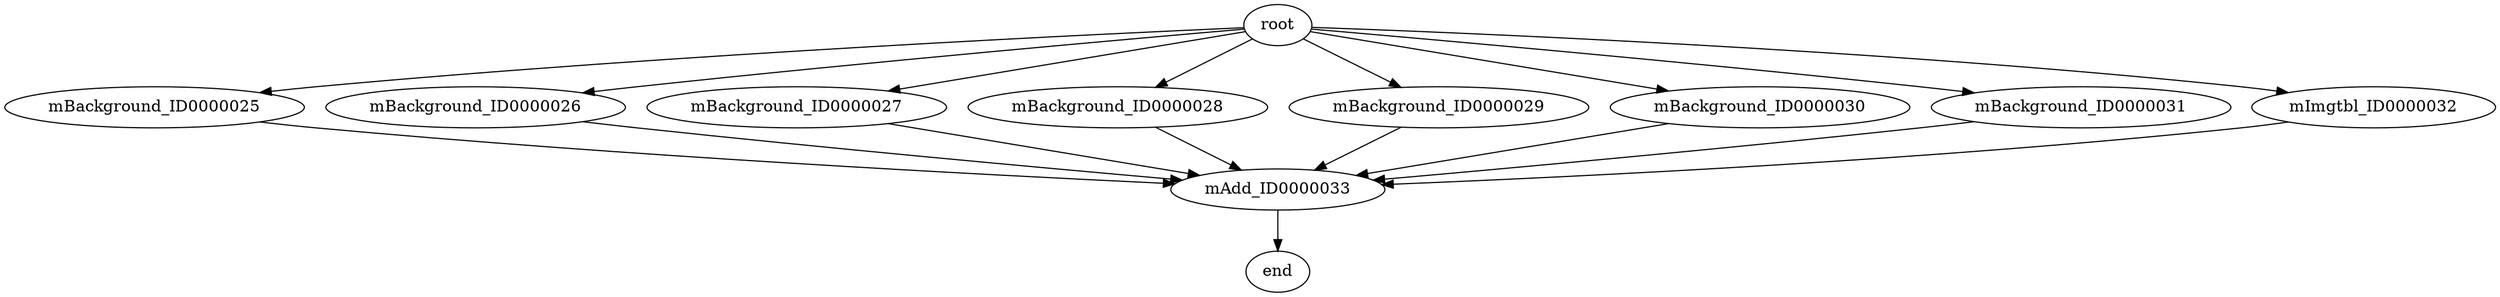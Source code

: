 strict digraph {
mAdd_ID0000033 [size=10000000];
mBackground_ID0000025 [size=10000000];
mBackground_ID0000026 [size=10000000];
mBackground_ID0000027 [size=10000000];
mBackground_ID0000028 [size=10000000];
mBackground_ID0000029 [size=10000000];
mBackground_ID0000030 [size=10000000];
mBackground_ID0000031 [size=10000000];
mImgtbl_ID0000032 [size=10000000];
root [size=2];
end [size=2];
mAdd_ID0000033 -> end [size=2];
mBackground_ID0000025 -> mAdd_ID0000033 [size=360122316];
mBackground_ID0000026 -> mAdd_ID0000033 [size=359455837];
mBackground_ID0000027 -> mAdd_ID0000033 [size=360122316];
mBackground_ID0000028 -> mAdd_ID0000033 [size=359455837];
mBackground_ID0000029 -> mAdd_ID0000033 [size=359455837];
mBackground_ID0000030 -> mAdd_ID0000033 [size=359455837];
mBackground_ID0000031 -> mAdd_ID0000033 [size=360122316];
mImgtbl_ID0000032 -> mAdd_ID0000033 [size=40142166];
root -> mBackground_ID0000025 [size=2];
root -> mBackground_ID0000026 [size=2];
root -> mBackground_ID0000027 [size=2];
root -> mBackground_ID0000028 [size=2];
root -> mBackground_ID0000029 [size=2];
root -> mBackground_ID0000030 [size=2];
root -> mBackground_ID0000031 [size=2];
root -> mImgtbl_ID0000032 [size=2];
}
